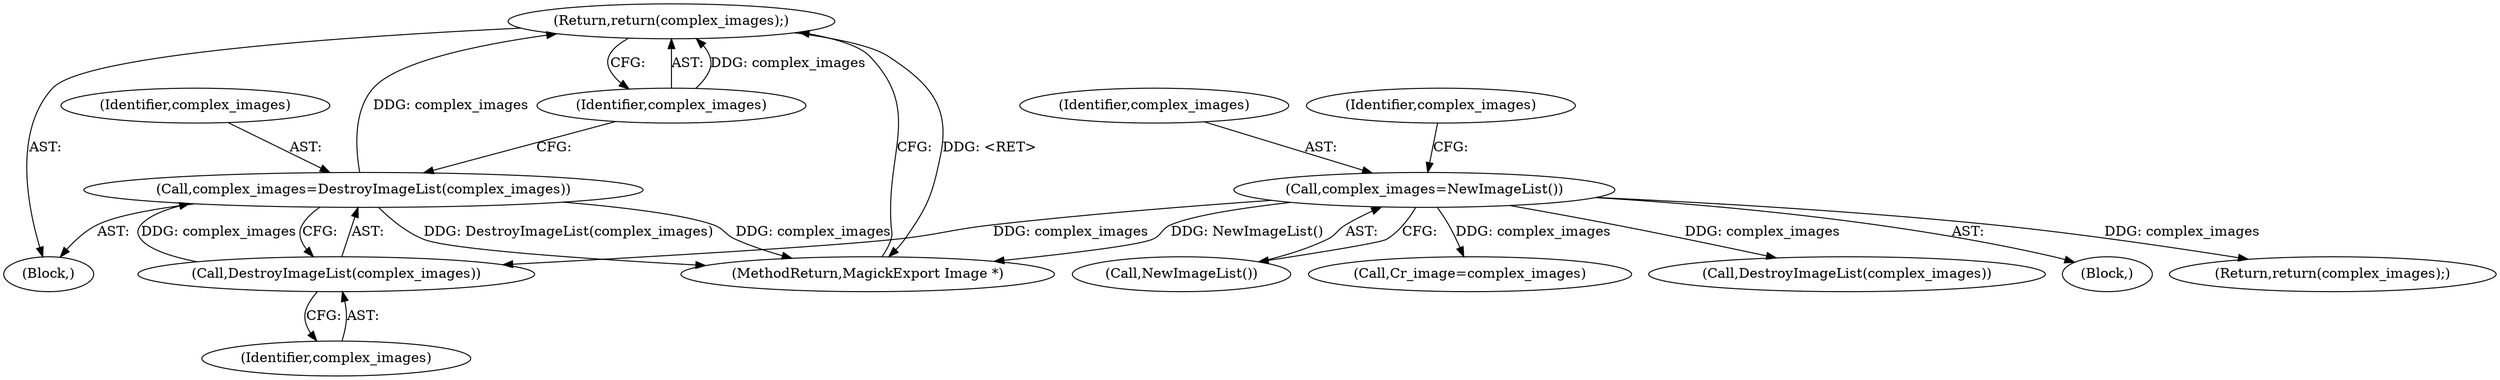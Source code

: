 digraph "0_ImageMagick6_f6ffc702c6eecd963587273a429dcd608c648984_0@pointer" {
"1000250" [label="(Return,return(complex_images);)"];
"1000251" [label="(Identifier,complex_images)"];
"1000246" [label="(Call,complex_images=DestroyImageList(complex_images))"];
"1000248" [label="(Call,DestroyImageList(complex_images))"];
"1000224" [label="(Call,complex_images=NewImageList())"];
"1000245" [label="(Block,)"];
"1001646" [label="(MethodReturn,MagickExport Image *)"];
"1000249" [label="(Identifier,complex_images)"];
"1000226" [label="(Call,NewImageList())"];
"1000225" [label="(Identifier,complex_images)"];
"1000229" [label="(Identifier,complex_images)"];
"1000248" [label="(Call,DestroyImageList(complex_images))"];
"1000250" [label="(Return,return(complex_images);)"];
"1000332" [label="(Call,Cr_image=complex_images)"];
"1001642" [label="(Call,DestroyImageList(complex_images))"];
"1000224" [label="(Call,complex_images=NewImageList())"];
"1000251" [label="(Identifier,complex_images)"];
"1000105" [label="(Block,)"];
"1000247" [label="(Identifier,complex_images)"];
"1000246" [label="(Call,complex_images=DestroyImageList(complex_images))"];
"1001644" [label="(Return,return(complex_images);)"];
"1000250" -> "1000245"  [label="AST: "];
"1000250" -> "1000251"  [label="CFG: "];
"1000251" -> "1000250"  [label="AST: "];
"1001646" -> "1000250"  [label="CFG: "];
"1000250" -> "1001646"  [label="DDG: <RET>"];
"1000251" -> "1000250"  [label="DDG: complex_images"];
"1000246" -> "1000250"  [label="DDG: complex_images"];
"1000251" -> "1000246"  [label="CFG: "];
"1000246" -> "1000245"  [label="AST: "];
"1000246" -> "1000248"  [label="CFG: "];
"1000247" -> "1000246"  [label="AST: "];
"1000248" -> "1000246"  [label="AST: "];
"1000246" -> "1001646"  [label="DDG: DestroyImageList(complex_images)"];
"1000246" -> "1001646"  [label="DDG: complex_images"];
"1000248" -> "1000246"  [label="DDG: complex_images"];
"1000248" -> "1000249"  [label="CFG: "];
"1000249" -> "1000248"  [label="AST: "];
"1000224" -> "1000248"  [label="DDG: complex_images"];
"1000224" -> "1000105"  [label="AST: "];
"1000224" -> "1000226"  [label="CFG: "];
"1000225" -> "1000224"  [label="AST: "];
"1000226" -> "1000224"  [label="AST: "];
"1000229" -> "1000224"  [label="CFG: "];
"1000224" -> "1001646"  [label="DDG: NewImageList()"];
"1000224" -> "1000332"  [label="DDG: complex_images"];
"1000224" -> "1001642"  [label="DDG: complex_images"];
"1000224" -> "1001644"  [label="DDG: complex_images"];
}
